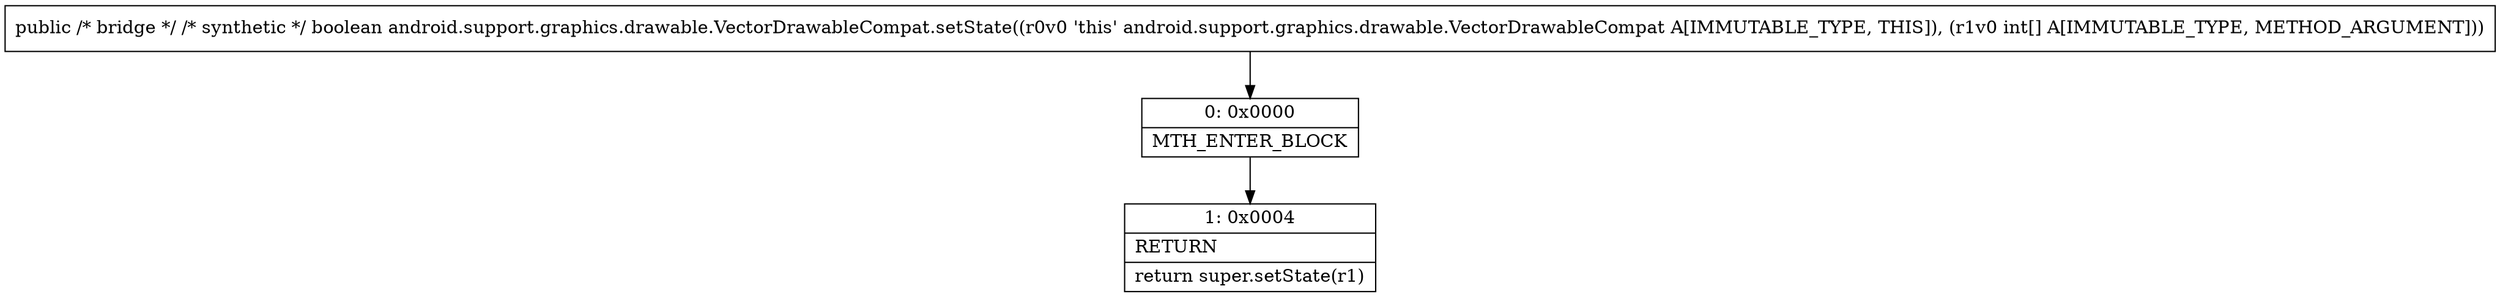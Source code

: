 digraph "CFG forandroid.support.graphics.drawable.VectorDrawableCompat.setState([I)Z" {
Node_0 [shape=record,label="{0\:\ 0x0000|MTH_ENTER_BLOCK\l}"];
Node_1 [shape=record,label="{1\:\ 0x0004|RETURN\l|return super.setState(r1)\l}"];
MethodNode[shape=record,label="{public \/* bridge *\/ \/* synthetic *\/ boolean android.support.graphics.drawable.VectorDrawableCompat.setState((r0v0 'this' android.support.graphics.drawable.VectorDrawableCompat A[IMMUTABLE_TYPE, THIS]), (r1v0 int[] A[IMMUTABLE_TYPE, METHOD_ARGUMENT])) }"];
MethodNode -> Node_0;
Node_0 -> Node_1;
}

